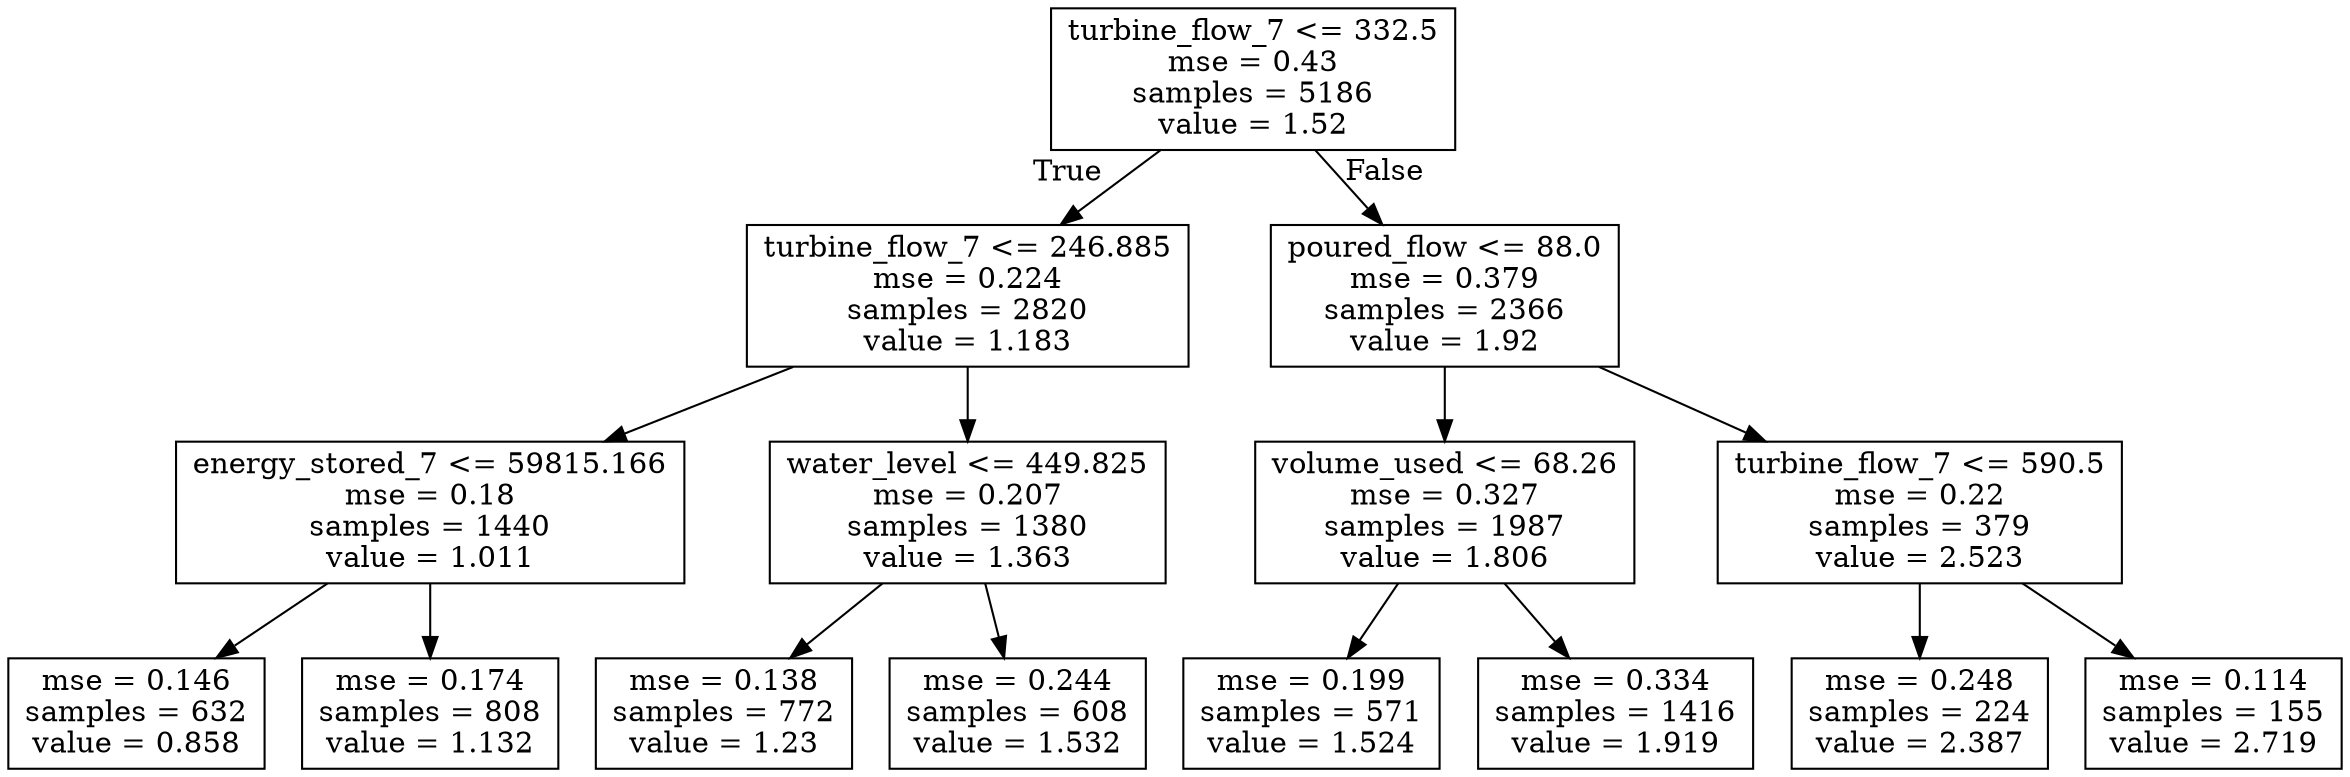 digraph Tree {
node [shape=box] ;
0 [label="turbine_flow_7 <= 332.5\nmse = 0.43\nsamples = 5186\nvalue = 1.52"] ;
1 [label="turbine_flow_7 <= 246.885\nmse = 0.224\nsamples = 2820\nvalue = 1.183"] ;
0 -> 1 [labeldistance=2.5, labelangle=45, headlabel="True"] ;
2 [label="energy_stored_7 <= 59815.166\nmse = 0.18\nsamples = 1440\nvalue = 1.011"] ;
1 -> 2 ;
3 [label="mse = 0.146\nsamples = 632\nvalue = 0.858"] ;
2 -> 3 ;
4 [label="mse = 0.174\nsamples = 808\nvalue = 1.132"] ;
2 -> 4 ;
5 [label="water_level <= 449.825\nmse = 0.207\nsamples = 1380\nvalue = 1.363"] ;
1 -> 5 ;
6 [label="mse = 0.138\nsamples = 772\nvalue = 1.23"] ;
5 -> 6 ;
7 [label="mse = 0.244\nsamples = 608\nvalue = 1.532"] ;
5 -> 7 ;
8 [label="poured_flow <= 88.0\nmse = 0.379\nsamples = 2366\nvalue = 1.92"] ;
0 -> 8 [labeldistance=2.5, labelangle=-45, headlabel="False"] ;
9 [label="volume_used <= 68.26\nmse = 0.327\nsamples = 1987\nvalue = 1.806"] ;
8 -> 9 ;
10 [label="mse = 0.199\nsamples = 571\nvalue = 1.524"] ;
9 -> 10 ;
11 [label="mse = 0.334\nsamples = 1416\nvalue = 1.919"] ;
9 -> 11 ;
12 [label="turbine_flow_7 <= 590.5\nmse = 0.22\nsamples = 379\nvalue = 2.523"] ;
8 -> 12 ;
13 [label="mse = 0.248\nsamples = 224\nvalue = 2.387"] ;
12 -> 13 ;
14 [label="mse = 0.114\nsamples = 155\nvalue = 2.719"] ;
12 -> 14 ;
}